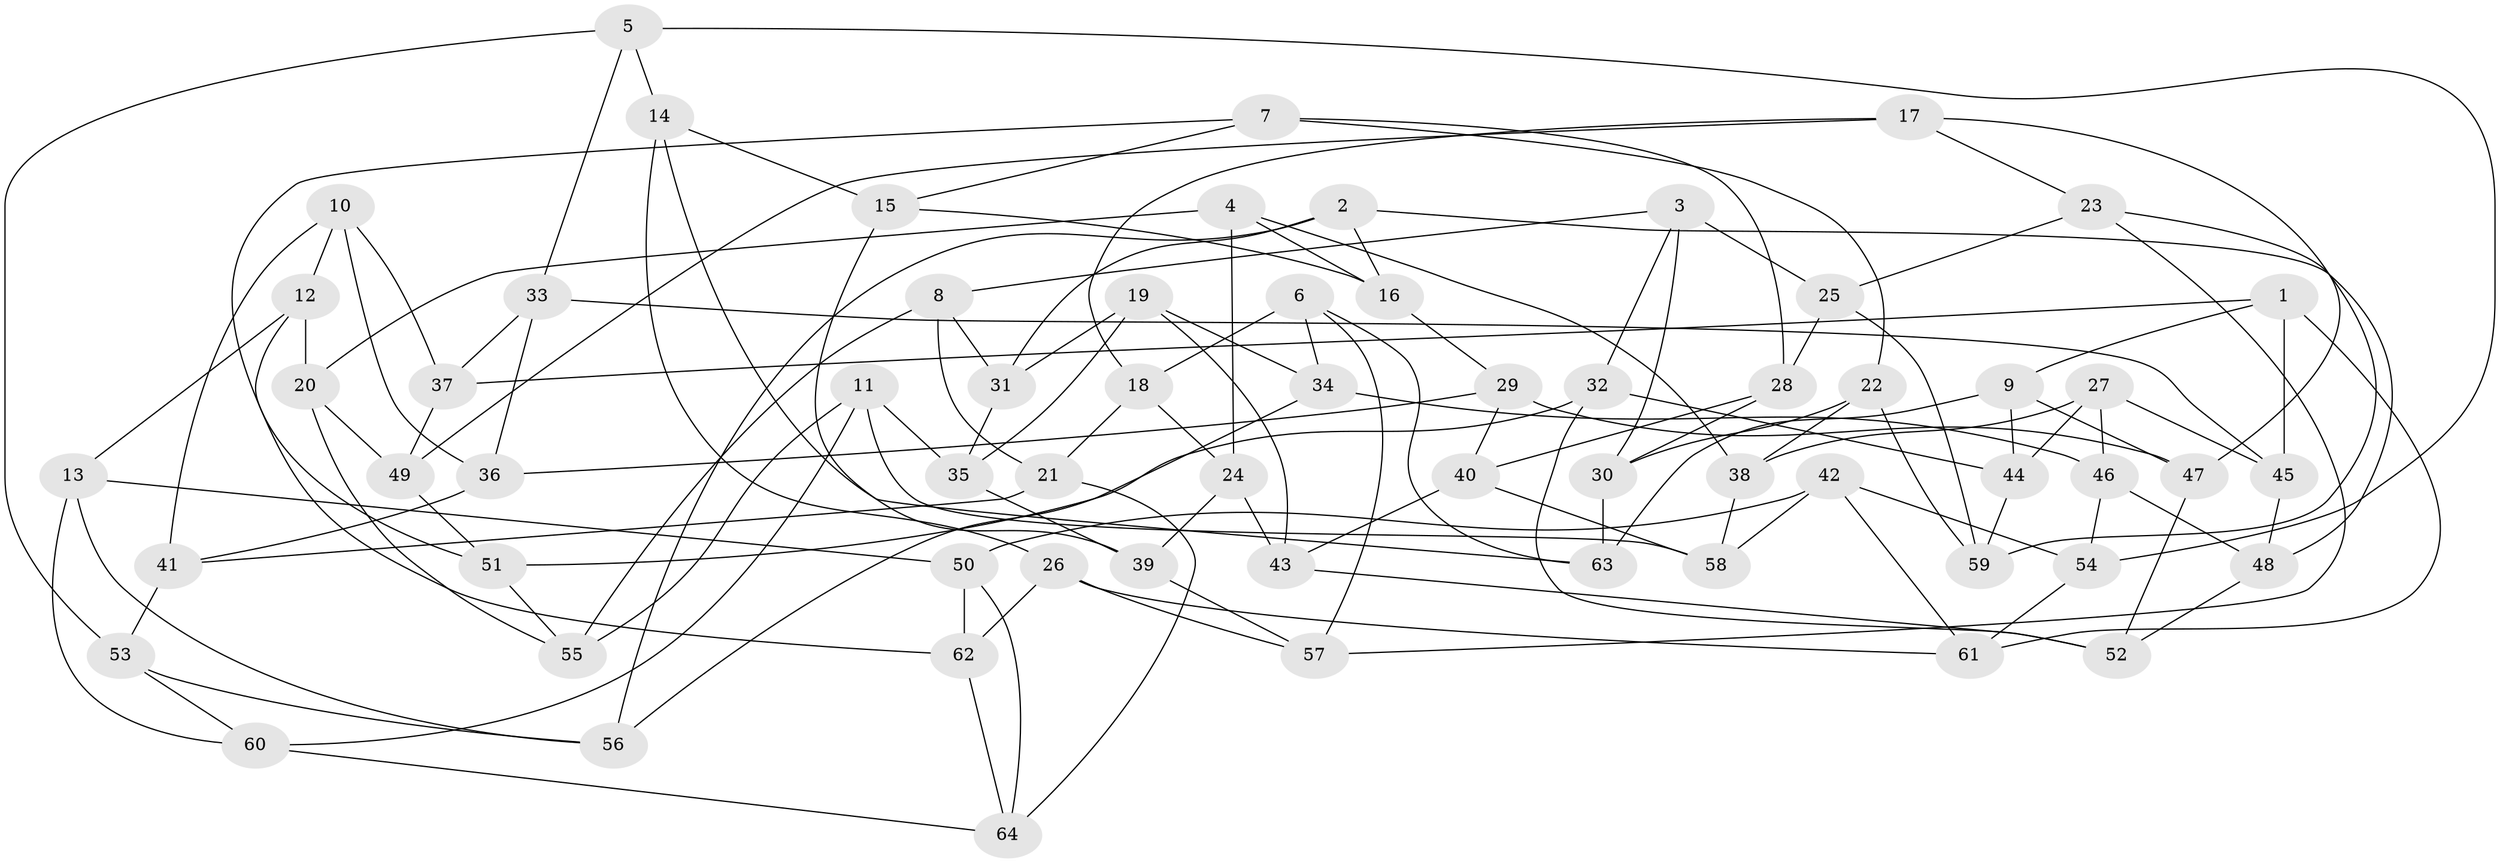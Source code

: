 // coarse degree distribution, {6: 0.5384615384615384, 4: 0.3076923076923077, 5: 0.10256410256410256, 3: 0.05128205128205128}
// Generated by graph-tools (version 1.1) at 2025/42/03/06/25 10:42:25]
// undirected, 64 vertices, 128 edges
graph export_dot {
graph [start="1"]
  node [color=gray90,style=filled];
  1;
  2;
  3;
  4;
  5;
  6;
  7;
  8;
  9;
  10;
  11;
  12;
  13;
  14;
  15;
  16;
  17;
  18;
  19;
  20;
  21;
  22;
  23;
  24;
  25;
  26;
  27;
  28;
  29;
  30;
  31;
  32;
  33;
  34;
  35;
  36;
  37;
  38;
  39;
  40;
  41;
  42;
  43;
  44;
  45;
  46;
  47;
  48;
  49;
  50;
  51;
  52;
  53;
  54;
  55;
  56;
  57;
  58;
  59;
  60;
  61;
  62;
  63;
  64;
  1 -- 9;
  1 -- 37;
  1 -- 45;
  1 -- 61;
  2 -- 16;
  2 -- 56;
  2 -- 31;
  2 -- 48;
  3 -- 25;
  3 -- 8;
  3 -- 30;
  3 -- 32;
  4 -- 20;
  4 -- 16;
  4 -- 24;
  4 -- 38;
  5 -- 14;
  5 -- 33;
  5 -- 54;
  5 -- 53;
  6 -- 18;
  6 -- 34;
  6 -- 57;
  6 -- 63;
  7 -- 15;
  7 -- 22;
  7 -- 28;
  7 -- 51;
  8 -- 55;
  8 -- 31;
  8 -- 21;
  9 -- 44;
  9 -- 63;
  9 -- 47;
  10 -- 37;
  10 -- 41;
  10 -- 36;
  10 -- 12;
  11 -- 35;
  11 -- 58;
  11 -- 60;
  11 -- 55;
  12 -- 20;
  12 -- 62;
  12 -- 13;
  13 -- 60;
  13 -- 56;
  13 -- 50;
  14 -- 63;
  14 -- 26;
  14 -- 15;
  15 -- 39;
  15 -- 16;
  16 -- 29;
  17 -- 23;
  17 -- 47;
  17 -- 49;
  17 -- 18;
  18 -- 24;
  18 -- 21;
  19 -- 35;
  19 -- 31;
  19 -- 34;
  19 -- 43;
  20 -- 55;
  20 -- 49;
  21 -- 64;
  21 -- 41;
  22 -- 30;
  22 -- 59;
  22 -- 38;
  23 -- 57;
  23 -- 25;
  23 -- 59;
  24 -- 43;
  24 -- 39;
  25 -- 59;
  25 -- 28;
  26 -- 57;
  26 -- 61;
  26 -- 62;
  27 -- 45;
  27 -- 46;
  27 -- 44;
  27 -- 38;
  28 -- 40;
  28 -- 30;
  29 -- 36;
  29 -- 40;
  29 -- 47;
  30 -- 63;
  31 -- 35;
  32 -- 52;
  32 -- 44;
  32 -- 51;
  33 -- 37;
  33 -- 45;
  33 -- 36;
  34 -- 56;
  34 -- 46;
  35 -- 39;
  36 -- 41;
  37 -- 49;
  38 -- 58;
  39 -- 57;
  40 -- 58;
  40 -- 43;
  41 -- 53;
  42 -- 54;
  42 -- 58;
  42 -- 50;
  42 -- 61;
  43 -- 52;
  44 -- 59;
  45 -- 48;
  46 -- 48;
  46 -- 54;
  47 -- 52;
  48 -- 52;
  49 -- 51;
  50 -- 64;
  50 -- 62;
  51 -- 55;
  53 -- 60;
  53 -- 56;
  54 -- 61;
  60 -- 64;
  62 -- 64;
}
